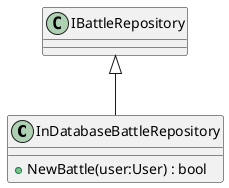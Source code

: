 @startuml
class InDatabaseBattleRepository {
    + NewBattle(user:User) : bool
}
IBattleRepository <|-- InDatabaseBattleRepository
@enduml
